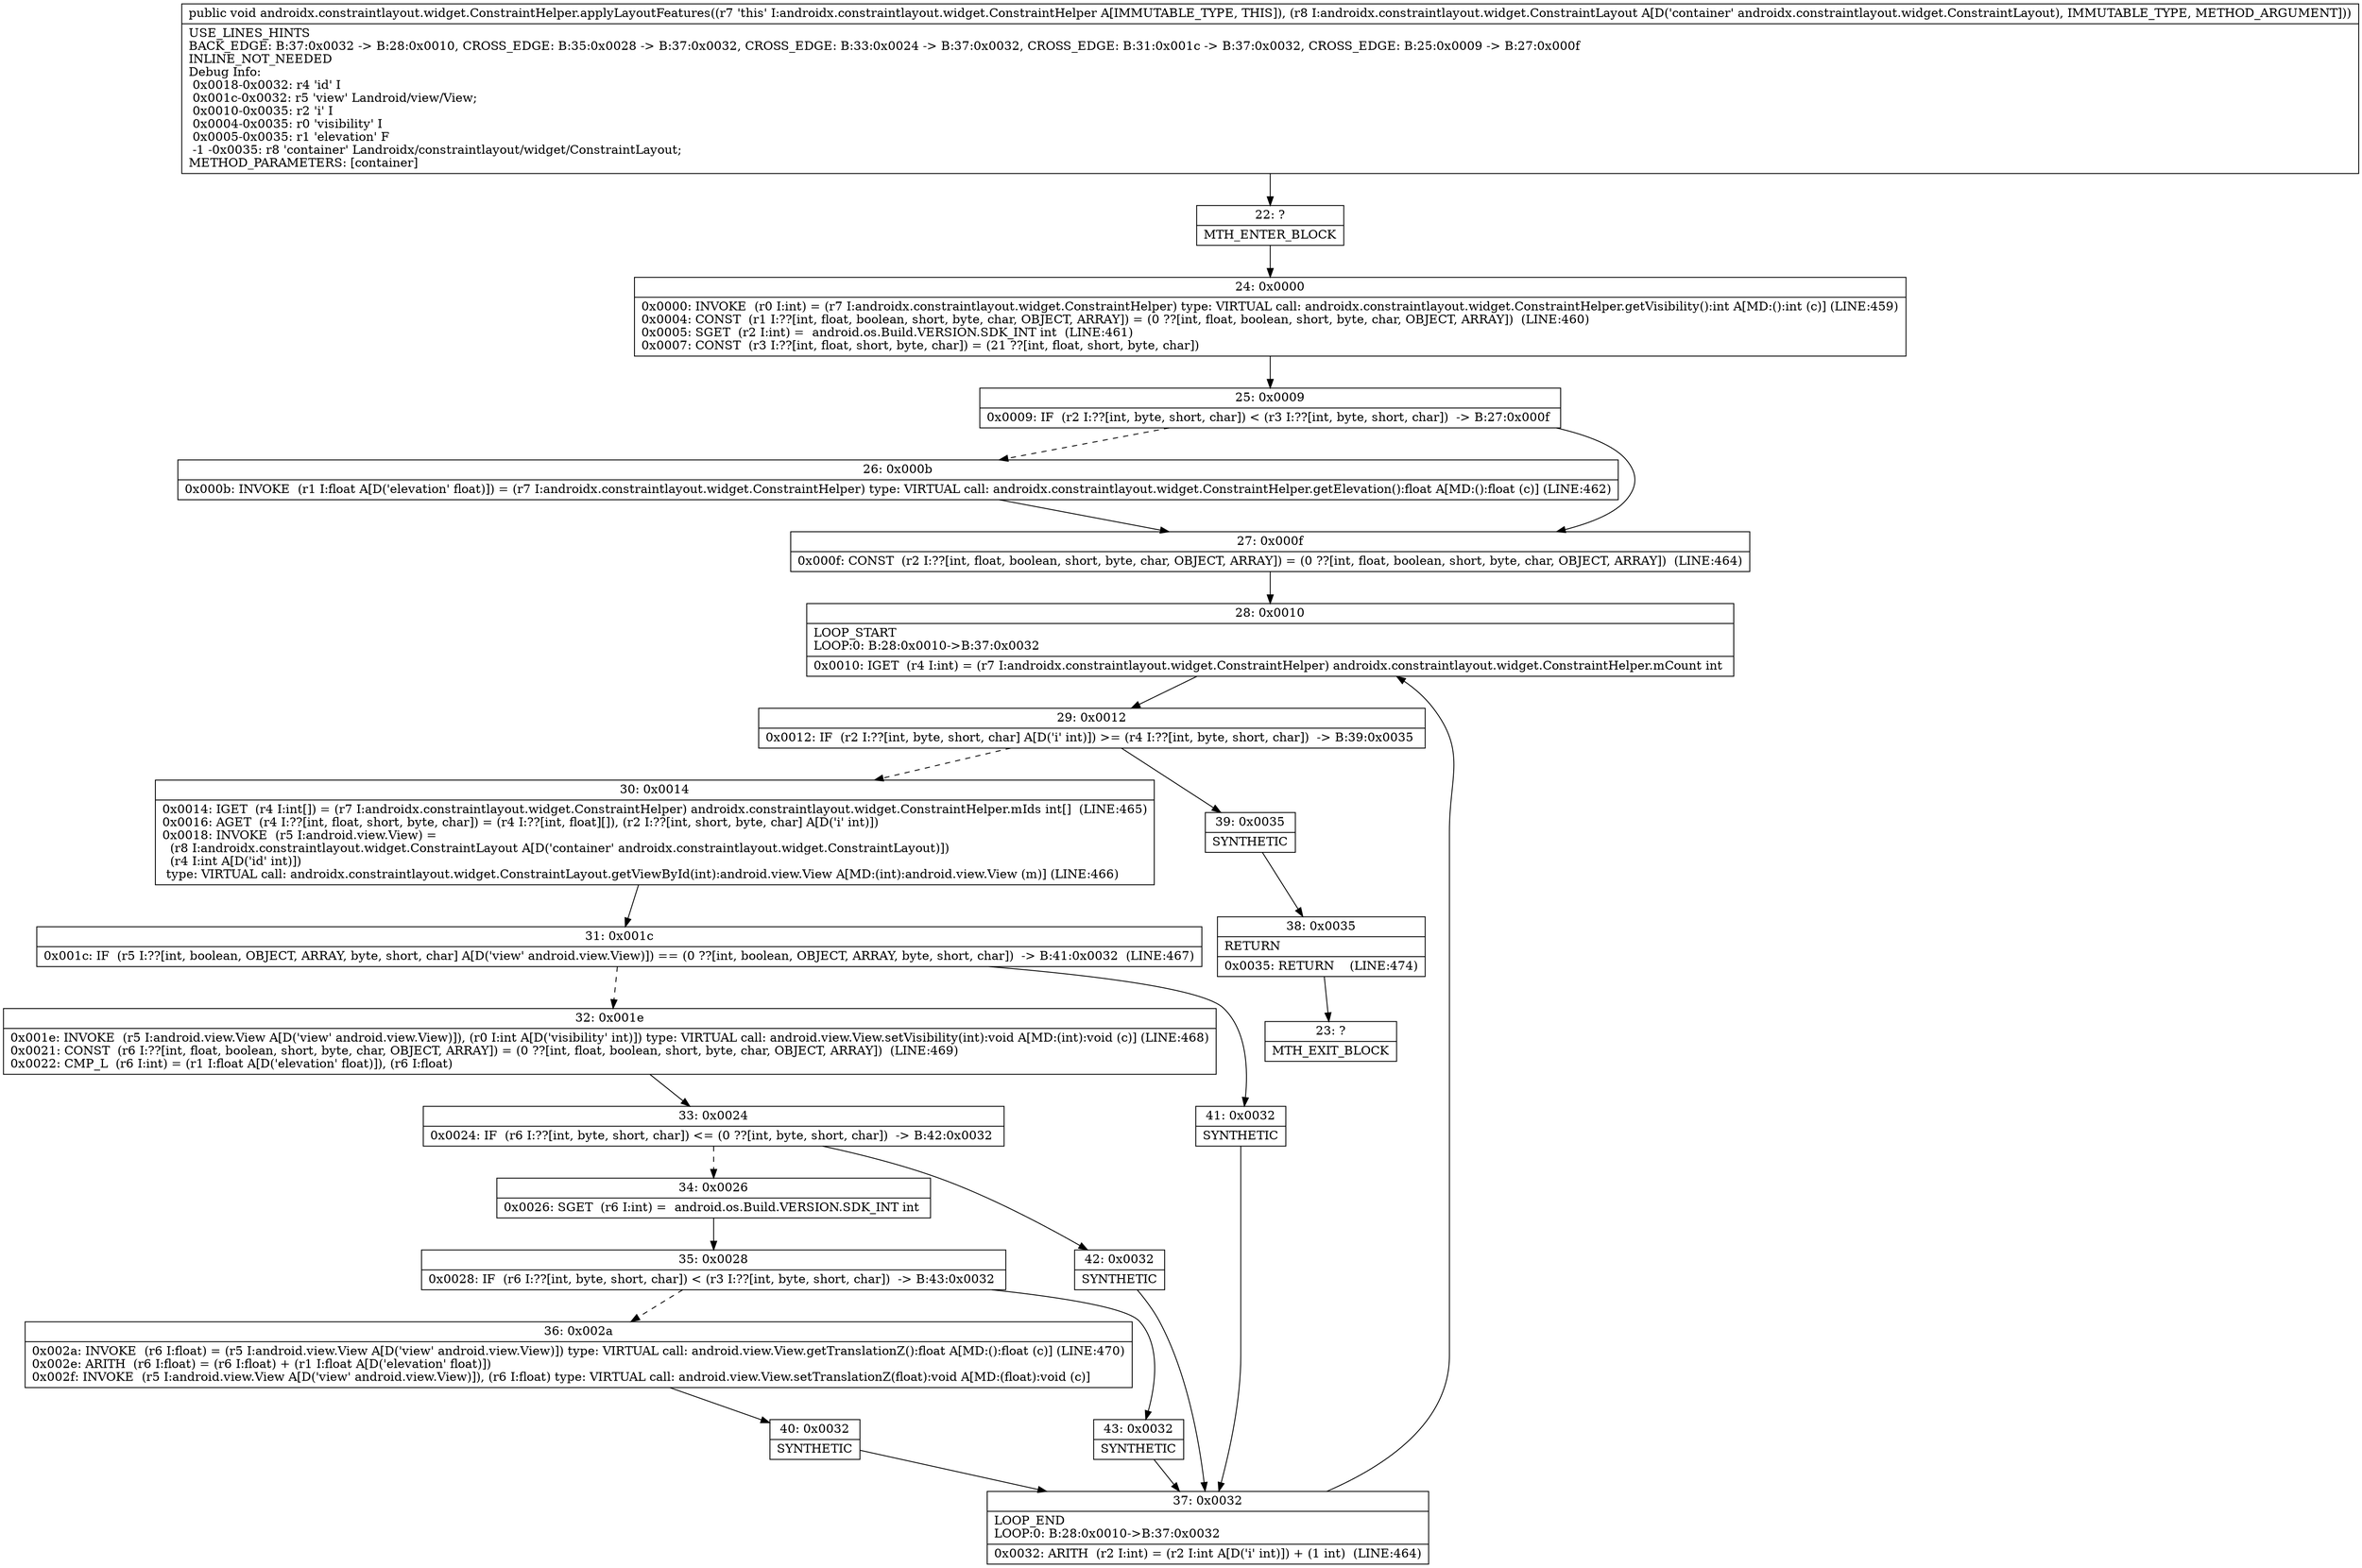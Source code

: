 digraph "CFG forandroidx.constraintlayout.widget.ConstraintHelper.applyLayoutFeatures(Landroidx\/constraintlayout\/widget\/ConstraintLayout;)V" {
Node_22 [shape=record,label="{22\:\ ?|MTH_ENTER_BLOCK\l}"];
Node_24 [shape=record,label="{24\:\ 0x0000|0x0000: INVOKE  (r0 I:int) = (r7 I:androidx.constraintlayout.widget.ConstraintHelper) type: VIRTUAL call: androidx.constraintlayout.widget.ConstraintHelper.getVisibility():int A[MD:():int (c)] (LINE:459)\l0x0004: CONST  (r1 I:??[int, float, boolean, short, byte, char, OBJECT, ARRAY]) = (0 ??[int, float, boolean, short, byte, char, OBJECT, ARRAY])  (LINE:460)\l0x0005: SGET  (r2 I:int) =  android.os.Build.VERSION.SDK_INT int  (LINE:461)\l0x0007: CONST  (r3 I:??[int, float, short, byte, char]) = (21 ??[int, float, short, byte, char]) \l}"];
Node_25 [shape=record,label="{25\:\ 0x0009|0x0009: IF  (r2 I:??[int, byte, short, char]) \< (r3 I:??[int, byte, short, char])  \-\> B:27:0x000f \l}"];
Node_26 [shape=record,label="{26\:\ 0x000b|0x000b: INVOKE  (r1 I:float A[D('elevation' float)]) = (r7 I:androidx.constraintlayout.widget.ConstraintHelper) type: VIRTUAL call: androidx.constraintlayout.widget.ConstraintHelper.getElevation():float A[MD:():float (c)] (LINE:462)\l}"];
Node_27 [shape=record,label="{27\:\ 0x000f|0x000f: CONST  (r2 I:??[int, float, boolean, short, byte, char, OBJECT, ARRAY]) = (0 ??[int, float, boolean, short, byte, char, OBJECT, ARRAY])  (LINE:464)\l}"];
Node_28 [shape=record,label="{28\:\ 0x0010|LOOP_START\lLOOP:0: B:28:0x0010\-\>B:37:0x0032\l|0x0010: IGET  (r4 I:int) = (r7 I:androidx.constraintlayout.widget.ConstraintHelper) androidx.constraintlayout.widget.ConstraintHelper.mCount int \l}"];
Node_29 [shape=record,label="{29\:\ 0x0012|0x0012: IF  (r2 I:??[int, byte, short, char] A[D('i' int)]) \>= (r4 I:??[int, byte, short, char])  \-\> B:39:0x0035 \l}"];
Node_30 [shape=record,label="{30\:\ 0x0014|0x0014: IGET  (r4 I:int[]) = (r7 I:androidx.constraintlayout.widget.ConstraintHelper) androidx.constraintlayout.widget.ConstraintHelper.mIds int[]  (LINE:465)\l0x0016: AGET  (r4 I:??[int, float, short, byte, char]) = (r4 I:??[int, float][]), (r2 I:??[int, short, byte, char] A[D('i' int)]) \l0x0018: INVOKE  (r5 I:android.view.View) = \l  (r8 I:androidx.constraintlayout.widget.ConstraintLayout A[D('container' androidx.constraintlayout.widget.ConstraintLayout)])\l  (r4 I:int A[D('id' int)])\l type: VIRTUAL call: androidx.constraintlayout.widget.ConstraintLayout.getViewById(int):android.view.View A[MD:(int):android.view.View (m)] (LINE:466)\l}"];
Node_31 [shape=record,label="{31\:\ 0x001c|0x001c: IF  (r5 I:??[int, boolean, OBJECT, ARRAY, byte, short, char] A[D('view' android.view.View)]) == (0 ??[int, boolean, OBJECT, ARRAY, byte, short, char])  \-\> B:41:0x0032  (LINE:467)\l}"];
Node_32 [shape=record,label="{32\:\ 0x001e|0x001e: INVOKE  (r5 I:android.view.View A[D('view' android.view.View)]), (r0 I:int A[D('visibility' int)]) type: VIRTUAL call: android.view.View.setVisibility(int):void A[MD:(int):void (c)] (LINE:468)\l0x0021: CONST  (r6 I:??[int, float, boolean, short, byte, char, OBJECT, ARRAY]) = (0 ??[int, float, boolean, short, byte, char, OBJECT, ARRAY])  (LINE:469)\l0x0022: CMP_L  (r6 I:int) = (r1 I:float A[D('elevation' float)]), (r6 I:float) \l}"];
Node_33 [shape=record,label="{33\:\ 0x0024|0x0024: IF  (r6 I:??[int, byte, short, char]) \<= (0 ??[int, byte, short, char])  \-\> B:42:0x0032 \l}"];
Node_34 [shape=record,label="{34\:\ 0x0026|0x0026: SGET  (r6 I:int) =  android.os.Build.VERSION.SDK_INT int \l}"];
Node_35 [shape=record,label="{35\:\ 0x0028|0x0028: IF  (r6 I:??[int, byte, short, char]) \< (r3 I:??[int, byte, short, char])  \-\> B:43:0x0032 \l}"];
Node_36 [shape=record,label="{36\:\ 0x002a|0x002a: INVOKE  (r6 I:float) = (r5 I:android.view.View A[D('view' android.view.View)]) type: VIRTUAL call: android.view.View.getTranslationZ():float A[MD:():float (c)] (LINE:470)\l0x002e: ARITH  (r6 I:float) = (r6 I:float) + (r1 I:float A[D('elevation' float)]) \l0x002f: INVOKE  (r5 I:android.view.View A[D('view' android.view.View)]), (r6 I:float) type: VIRTUAL call: android.view.View.setTranslationZ(float):void A[MD:(float):void (c)]\l}"];
Node_40 [shape=record,label="{40\:\ 0x0032|SYNTHETIC\l}"];
Node_37 [shape=record,label="{37\:\ 0x0032|LOOP_END\lLOOP:0: B:28:0x0010\-\>B:37:0x0032\l|0x0032: ARITH  (r2 I:int) = (r2 I:int A[D('i' int)]) + (1 int)  (LINE:464)\l}"];
Node_43 [shape=record,label="{43\:\ 0x0032|SYNTHETIC\l}"];
Node_42 [shape=record,label="{42\:\ 0x0032|SYNTHETIC\l}"];
Node_41 [shape=record,label="{41\:\ 0x0032|SYNTHETIC\l}"];
Node_39 [shape=record,label="{39\:\ 0x0035|SYNTHETIC\l}"];
Node_38 [shape=record,label="{38\:\ 0x0035|RETURN\l|0x0035: RETURN    (LINE:474)\l}"];
Node_23 [shape=record,label="{23\:\ ?|MTH_EXIT_BLOCK\l}"];
MethodNode[shape=record,label="{public void androidx.constraintlayout.widget.ConstraintHelper.applyLayoutFeatures((r7 'this' I:androidx.constraintlayout.widget.ConstraintHelper A[IMMUTABLE_TYPE, THIS]), (r8 I:androidx.constraintlayout.widget.ConstraintLayout A[D('container' androidx.constraintlayout.widget.ConstraintLayout), IMMUTABLE_TYPE, METHOD_ARGUMENT]))  | USE_LINES_HINTS\lBACK_EDGE: B:37:0x0032 \-\> B:28:0x0010, CROSS_EDGE: B:35:0x0028 \-\> B:37:0x0032, CROSS_EDGE: B:33:0x0024 \-\> B:37:0x0032, CROSS_EDGE: B:31:0x001c \-\> B:37:0x0032, CROSS_EDGE: B:25:0x0009 \-\> B:27:0x000f\lINLINE_NOT_NEEDED\lDebug Info:\l  0x0018\-0x0032: r4 'id' I\l  0x001c\-0x0032: r5 'view' Landroid\/view\/View;\l  0x0010\-0x0035: r2 'i' I\l  0x0004\-0x0035: r0 'visibility' I\l  0x0005\-0x0035: r1 'elevation' F\l  \-1 \-0x0035: r8 'container' Landroidx\/constraintlayout\/widget\/ConstraintLayout;\lMETHOD_PARAMETERS: [container]\l}"];
MethodNode -> Node_22;Node_22 -> Node_24;
Node_24 -> Node_25;
Node_25 -> Node_26[style=dashed];
Node_25 -> Node_27;
Node_26 -> Node_27;
Node_27 -> Node_28;
Node_28 -> Node_29;
Node_29 -> Node_30[style=dashed];
Node_29 -> Node_39;
Node_30 -> Node_31;
Node_31 -> Node_32[style=dashed];
Node_31 -> Node_41;
Node_32 -> Node_33;
Node_33 -> Node_34[style=dashed];
Node_33 -> Node_42;
Node_34 -> Node_35;
Node_35 -> Node_36[style=dashed];
Node_35 -> Node_43;
Node_36 -> Node_40;
Node_40 -> Node_37;
Node_37 -> Node_28;
Node_43 -> Node_37;
Node_42 -> Node_37;
Node_41 -> Node_37;
Node_39 -> Node_38;
Node_38 -> Node_23;
}

